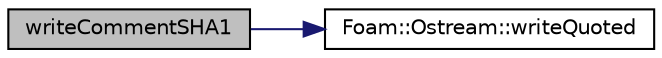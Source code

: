 digraph "writeCommentSHA1"
{
  bgcolor="transparent";
  edge [fontname="Helvetica",fontsize="10",labelfontname="Helvetica",labelfontsize="10"];
  node [fontname="Helvetica",fontsize="10",shape=record];
  rankdir="LR";
  Node1 [label="writeCommentSHA1",height=0.2,width=0.4,color="black", fillcolor="grey75", style="filled", fontcolor="black"];
  Node1 -> Node2 [color="midnightblue",fontsize="10",style="solid",fontname="Helvetica"];
  Node2 [label="Foam::Ostream::writeQuoted",height=0.2,width=0.4,color="black",URL="$a01774.html#ada06b875ab0eb5bd3cd138515de8a8e7",tooltip="Write std::string surrounded by quotes. "];
}
